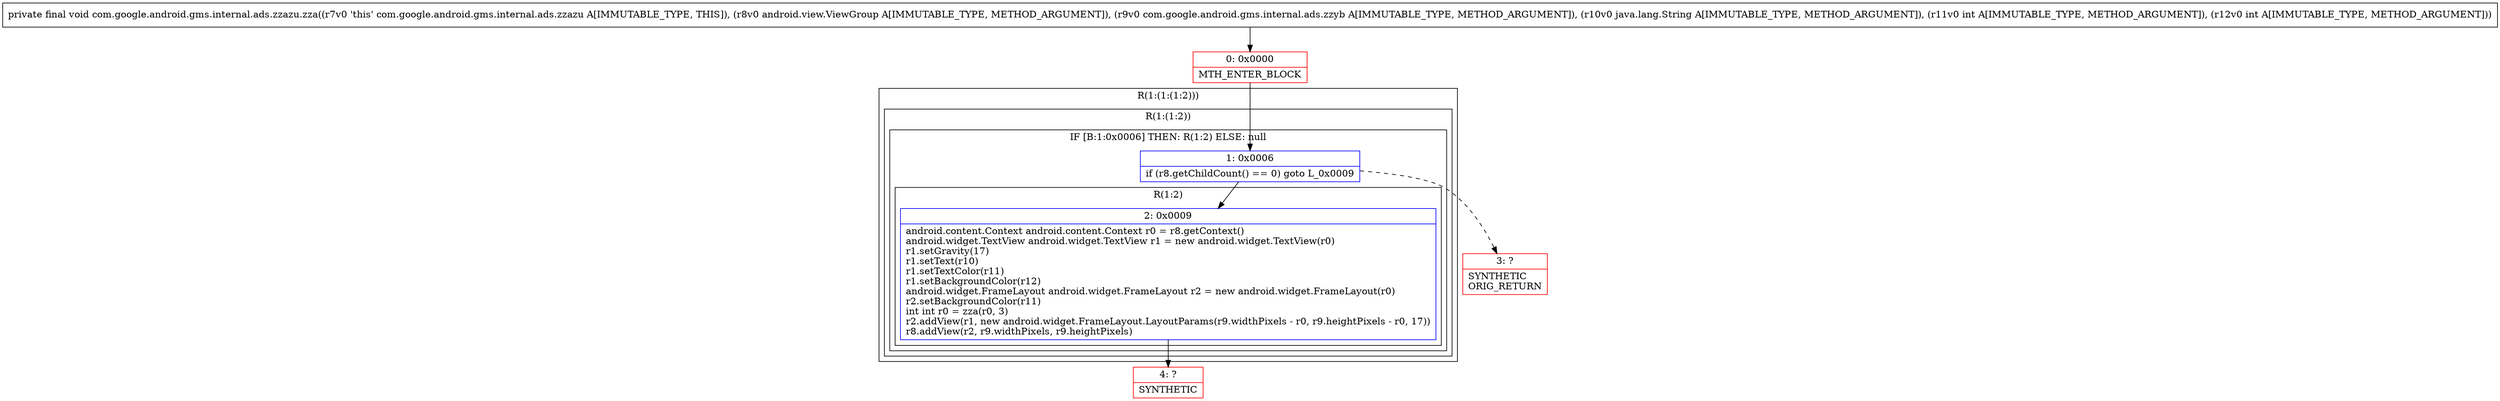 digraph "CFG forcom.google.android.gms.internal.ads.zzazu.zza(Landroid\/view\/ViewGroup;Lcom\/google\/android\/gms\/internal\/ads\/zzyb;Ljava\/lang\/String;II)V" {
subgraph cluster_Region_2104320184 {
label = "R(1:(1:(1:2)))";
node [shape=record,color=blue];
subgraph cluster_Region_1195026557 {
label = "R(1:(1:2))";
node [shape=record,color=blue];
subgraph cluster_IfRegion_1131153295 {
label = "IF [B:1:0x0006] THEN: R(1:2) ELSE: null";
node [shape=record,color=blue];
Node_1 [shape=record,label="{1\:\ 0x0006|if (r8.getChildCount() == 0) goto L_0x0009\l}"];
subgraph cluster_Region_2115728350 {
label = "R(1:2)";
node [shape=record,color=blue];
Node_2 [shape=record,label="{2\:\ 0x0009|android.content.Context android.content.Context r0 = r8.getContext()\landroid.widget.TextView android.widget.TextView r1 = new android.widget.TextView(r0)\lr1.setGravity(17)\lr1.setText(r10)\lr1.setTextColor(r11)\lr1.setBackgroundColor(r12)\landroid.widget.FrameLayout android.widget.FrameLayout r2 = new android.widget.FrameLayout(r0)\lr2.setBackgroundColor(r11)\lint int r0 = zza(r0, 3)\lr2.addView(r1, new android.widget.FrameLayout.LayoutParams(r9.widthPixels \- r0, r9.heightPixels \- r0, 17))\lr8.addView(r2, r9.widthPixels, r9.heightPixels)\l}"];
}
}
}
}
Node_0 [shape=record,color=red,label="{0\:\ 0x0000|MTH_ENTER_BLOCK\l}"];
Node_3 [shape=record,color=red,label="{3\:\ ?|SYNTHETIC\lORIG_RETURN\l}"];
Node_4 [shape=record,color=red,label="{4\:\ ?|SYNTHETIC\l}"];
MethodNode[shape=record,label="{private final void com.google.android.gms.internal.ads.zzazu.zza((r7v0 'this' com.google.android.gms.internal.ads.zzazu A[IMMUTABLE_TYPE, THIS]), (r8v0 android.view.ViewGroup A[IMMUTABLE_TYPE, METHOD_ARGUMENT]), (r9v0 com.google.android.gms.internal.ads.zzyb A[IMMUTABLE_TYPE, METHOD_ARGUMENT]), (r10v0 java.lang.String A[IMMUTABLE_TYPE, METHOD_ARGUMENT]), (r11v0 int A[IMMUTABLE_TYPE, METHOD_ARGUMENT]), (r12v0 int A[IMMUTABLE_TYPE, METHOD_ARGUMENT])) }"];
MethodNode -> Node_0;
Node_1 -> Node_2;
Node_1 -> Node_3[style=dashed];
Node_2 -> Node_4;
Node_0 -> Node_1;
}

